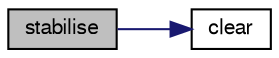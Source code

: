 digraph "stabilise"
{
  bgcolor="transparent";
  edge [fontname="FreeSans",fontsize="10",labelfontname="FreeSans",labelfontsize="10"];
  node [fontname="FreeSans",fontsize="10",shape=record];
  rankdir="LR";
  Node67710 [label="stabilise",height=0.2,width=0.4,color="black", fillcolor="grey75", style="filled", fontcolor="black"];
  Node67710 -> Node67711 [color="midnightblue",fontsize="10",style="solid",fontname="FreeSans"];
  Node67711 [label="clear",height=0.2,width=0.4,color="black",URL="$a38057.html#a3a533f9231a5668b9d8f301a79d57b73"];
}
